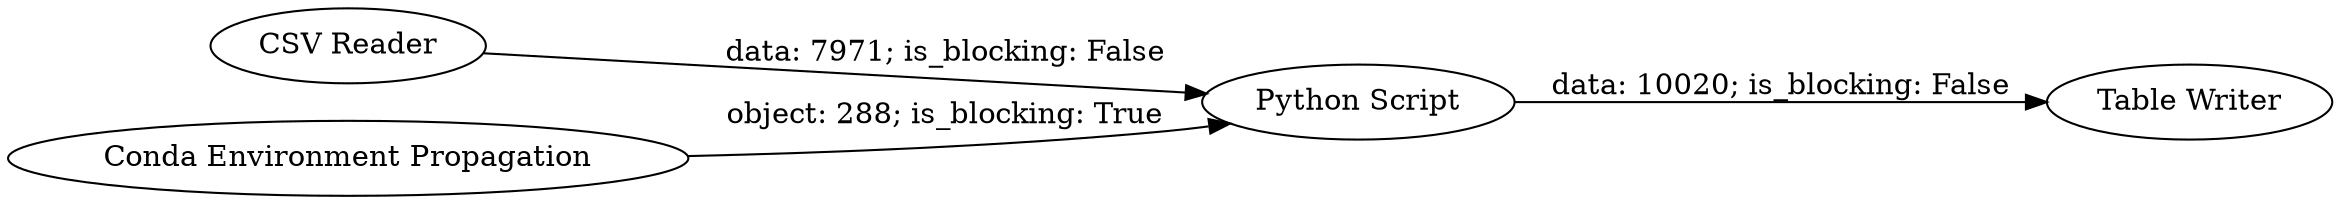 digraph {
	"5285583119573201147_3" [label="Python Script"]
	"5285583119573201147_2" [label="CSV Reader"]
	"5285583119573201147_5" [label="Conda Environment Propagation"]
	"5285583119573201147_6" [label="Table Writer"]
	"5285583119573201147_2" -> "5285583119573201147_3" [label="data: 7971; is_blocking: False"]
	"5285583119573201147_5" -> "5285583119573201147_3" [label="object: 288; is_blocking: True"]
	"5285583119573201147_3" -> "5285583119573201147_6" [label="data: 10020; is_blocking: False"]
	rankdir=LR
}
